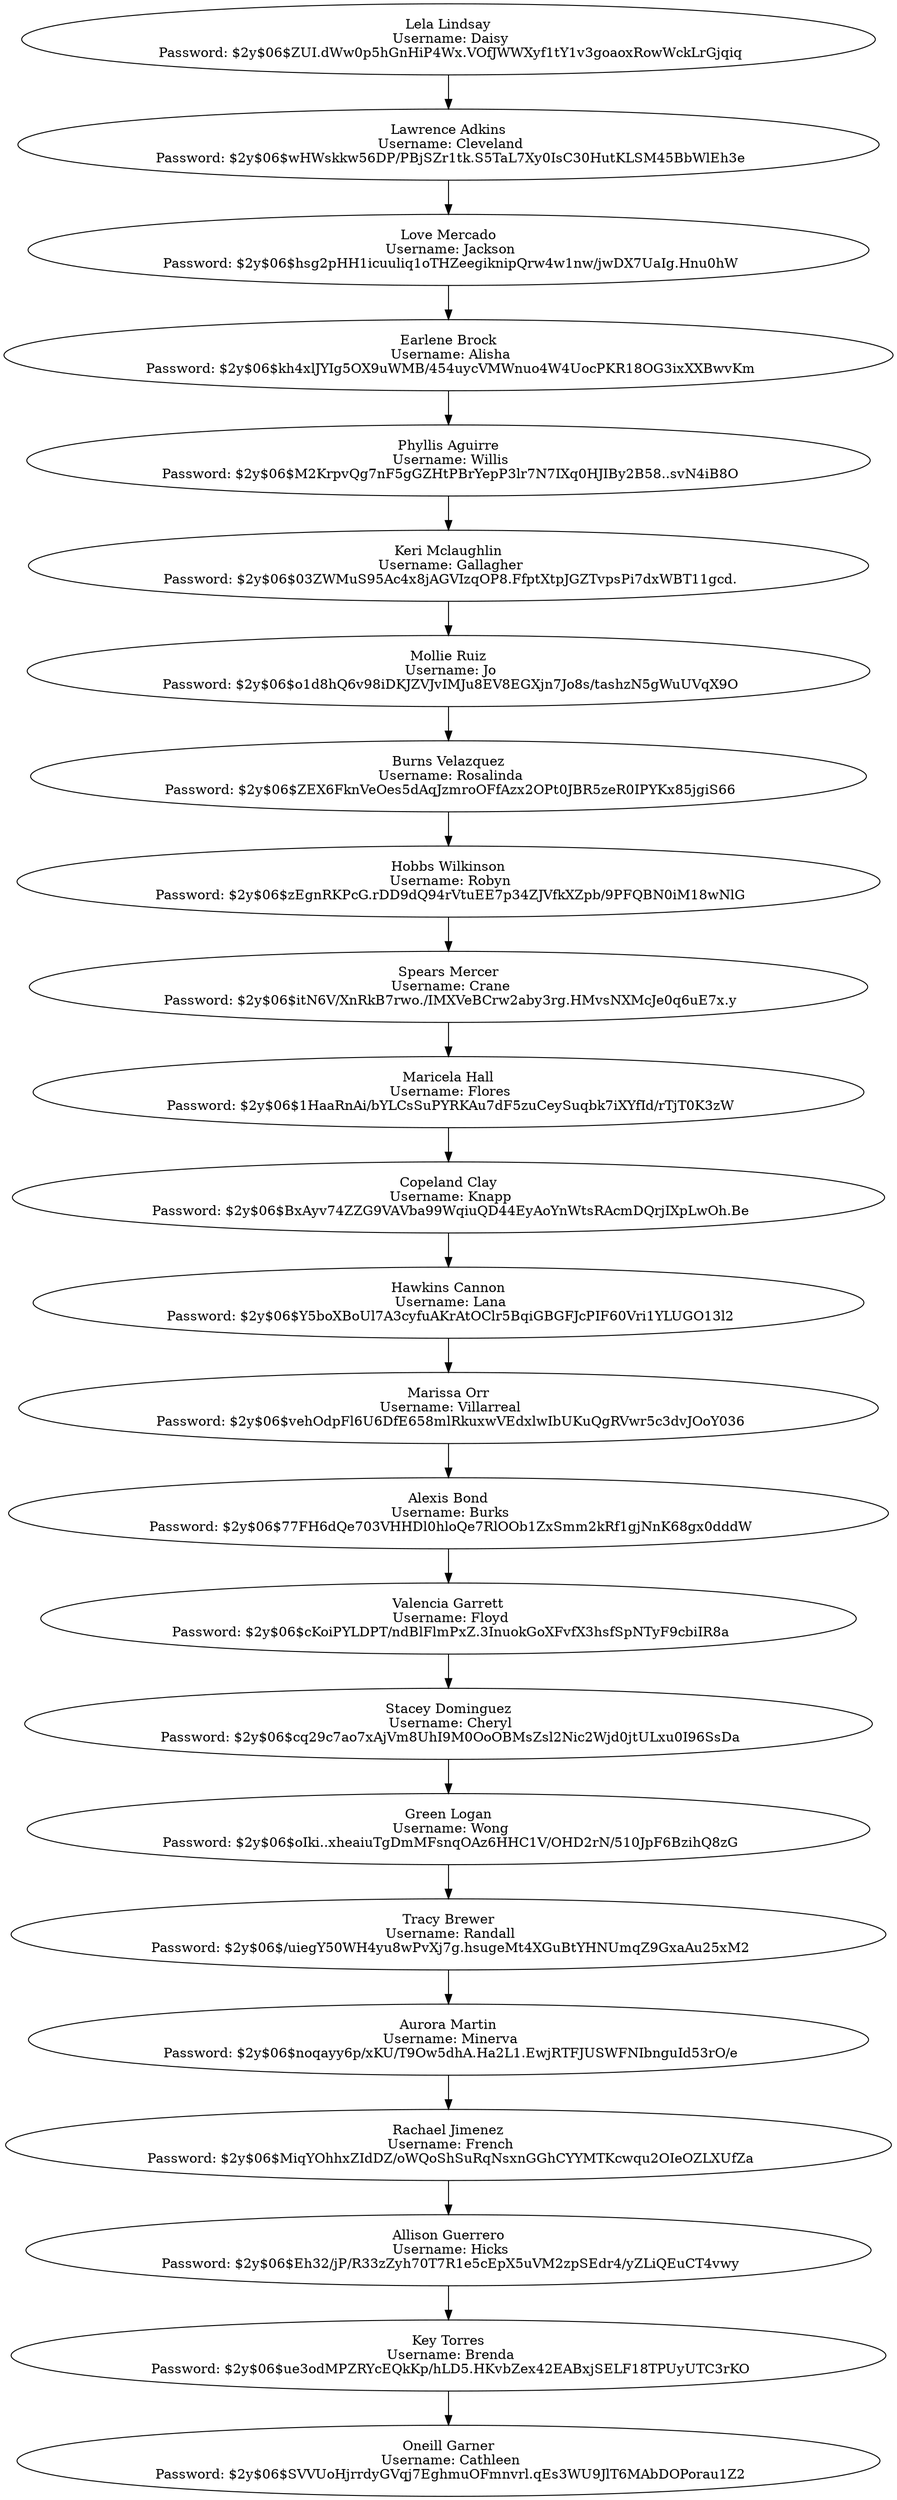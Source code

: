 digraph G{n3723989068915[label="Lela Lindsay
 Username: Daisy
 Password: $2y$06$ZUI.dWw0p5hGnHiP4Wx.VOfJWWXyf1tY1v3goaoxRowWckLrGjqiq"];
n3723989068915->n8621297100445;
n8621297100445[label="Lawrence Adkins
 Username: Cleveland
 Password: $2y$06$wHWskkw56DP/PBjSZr1tk.S5TaL7Xy0IsC30HutKLSM45BbWlEh3e"];
n8621297100445->n9223540471996;
n9223540471996[label="Love Mercado
 Username: Jackson
 Password: $2y$06$hsg2pHH1icuuliq1oTHZeegiknipQrw4w1nw/jwDX7UaIg.Hnu0hW"];
n9223540471996->n7732124190173;
n7732124190173[label="Earlene Brock
 Username: Alisha
 Password: $2y$06$kh4xlJYIg5OX9uWMB/454uycVMWnuo4W4UocPKR18OG3ixXXBwvKm"];
n7732124190173->n7867873200702;
n7867873200702[label="Phyllis Aguirre
 Username: Willis
 Password: $2y$06$M2KrpvQg7nF5gGZHtPBrYepP3lr7N7IXq0HJIBy2B58..svN4iB8O"];
n7867873200702->n5627842542205;
n5627842542205[label="Keri Mclaughlin
 Username: Gallagher
 Password: $2y$06$03ZWMuS95Ac4x8jAGVIzqOP8.FfptXtpJGZTvpsPi7dxWBT11gcd."];
n5627842542205->n8460870834709;
n8460870834709[label="Mollie Ruiz
 Username: Jo
 Password: $2y$06$o1d8hQ6v98iDKJZVJvIMJu8EV8EGXjn7Jo8s/tashzN5gWuUVqX9O"];
n8460870834709->n5113457072472;
n5113457072472[label="Burns Velazquez
 Username: Rosalinda
 Password: $2y$06$ZEX6FknVeOes5dAqJzmroOFfAzx2OPt0JBR5zeR0IPYKx85jgiS66"];
n5113457072472->n4383255956309;
n4383255956309[label="Hobbs Wilkinson
 Username: Robyn
 Password: $2y$06$zEgnRKPcG.rDD9dQ94rVtuEE7p34ZJVfkXZpb/9PFQBN0iM18wNlG"];
n4383255956309->n3809878334166;
n3809878334166[label="Spears Mercer
 Username: Crane
 Password: $2y$06$itN6V/XnRkB7rwo./IMXVeBCrw2aby3rg.HMvsNXMcJe0q6uE7x.y"];
n3809878334166->n6570962329198;
n6570962329198[label="Maricela Hall
 Username: Flores
 Password: $2y$06$1HaaRnAi/bYLCsSuPYRKAu7dF5zuCeySuqbk7iXYfId/rTjT0K3zW"];
n6570962329198->n8542677685484;
n8542677685484[label="Copeland Clay
 Username: Knapp
 Password: $2y$06$BxAyv74ZZG9VAVba99WqiuQD44EyAoYnWtsRAcmDQrjIXpLwOh.Be"];
n8542677685484->n1380378026716;
n1380378026716[label="Hawkins Cannon
 Username: Lana
 Password: $2y$06$Y5boXBoUl7A3cyfuAKrAtOClr5BqiGBGFJcPIF60Vri1YLUGO13l2"];
n1380378026716->n5015072604349;
n5015072604349[label="Marissa Orr
 Username: Villarreal
 Password: $2y$06$vehOdpFl6U6DfE658mlRkuxwVEdxlwIbUKuQgRVwr5c3dvJOoY036"];
n5015072604349->n2120089230234;
n2120089230234[label="Alexis Bond
 Username: Burks
 Password: $2y$06$77FH6dQe703VHHDl0hloQe7RlOOb1ZxSmm2kRf1gjNnK68gx0dddW"];
n2120089230234->n7025287897555;
n7025287897555[label="Valencia Garrett
 Username: Floyd
 Password: $2y$06$cKoiPYLDPT/ndBlFlmPxZ.3InuokGoXFvfX3hsfSpNTyF9cbiIR8a"];
n7025287897555->n4906483086049;
n4906483086049[label="Stacey Dominguez
 Username: Cheryl
 Password: $2y$06$cq29c7ao7xAjVm8UhI9M0OoOBMsZsl2Nic2Wjd0jtULxu0I96SsDa"];
n4906483086049->n5424073899437;
n5424073899437[label="Green Logan
 Username: Wong
 Password: $2y$06$oIki..xheaiuTgDmMFsnqOAz6HHC1V/OHD2rN/510JpF6BzihQ8zG"];
n5424073899437->n6916983618016;
n6916983618016[label="Tracy Brewer
 Username: Randall
 Password: $2y$06$/uiegY50WH4yu8wPvXj7g.hsugeMt4XGuBtYHNUmqZ9GxaAu25xM2"];
n6916983618016->n8535959083984;
n8535959083984[label="Aurora Martin
 Username: Minerva
 Password: $2y$06$noqayy6p/xKU/T9Ow5dhA.Ha2L1.EwjRTFJUSWFNIbnguId53rO/e"];
n8535959083984->n3536227443941;
n3536227443941[label="Rachael Jimenez
 Username: French
 Password: $2y$06$MiqYOhhxZIdDZ/oWQoShSuRqNsxnGGhCYYMTKcwqu2OIeOZLXUfZa"];
n3536227443941->n8130420805048;
n8130420805048[label="Allison Guerrero
 Username: Hicks
 Password: $2y$06$Eh32/jP/R33zZyh70T7R1e5cEpX5uVM2zpSEdr4/yZLiQEuCT4vwy"];
n8130420805048->n3921700819523;
n3921700819523[label="Key Torres
 Username: Brenda
 Password: $2y$06$ue3odMPZRYcEQkKp/hLD5.HKvbZex42EABxjSELF18TPUyUTC3rKO"];
n3921700819523->n8036656992642;
n8036656992642[label="Oneill Garner
 Username: Cathleen
 Password: $2y$06$SVVUoHjrrdyGVqj7EghmuOFmnvrl.qEs3WU9JlT6MAbDOPorau1Z2"];
}
